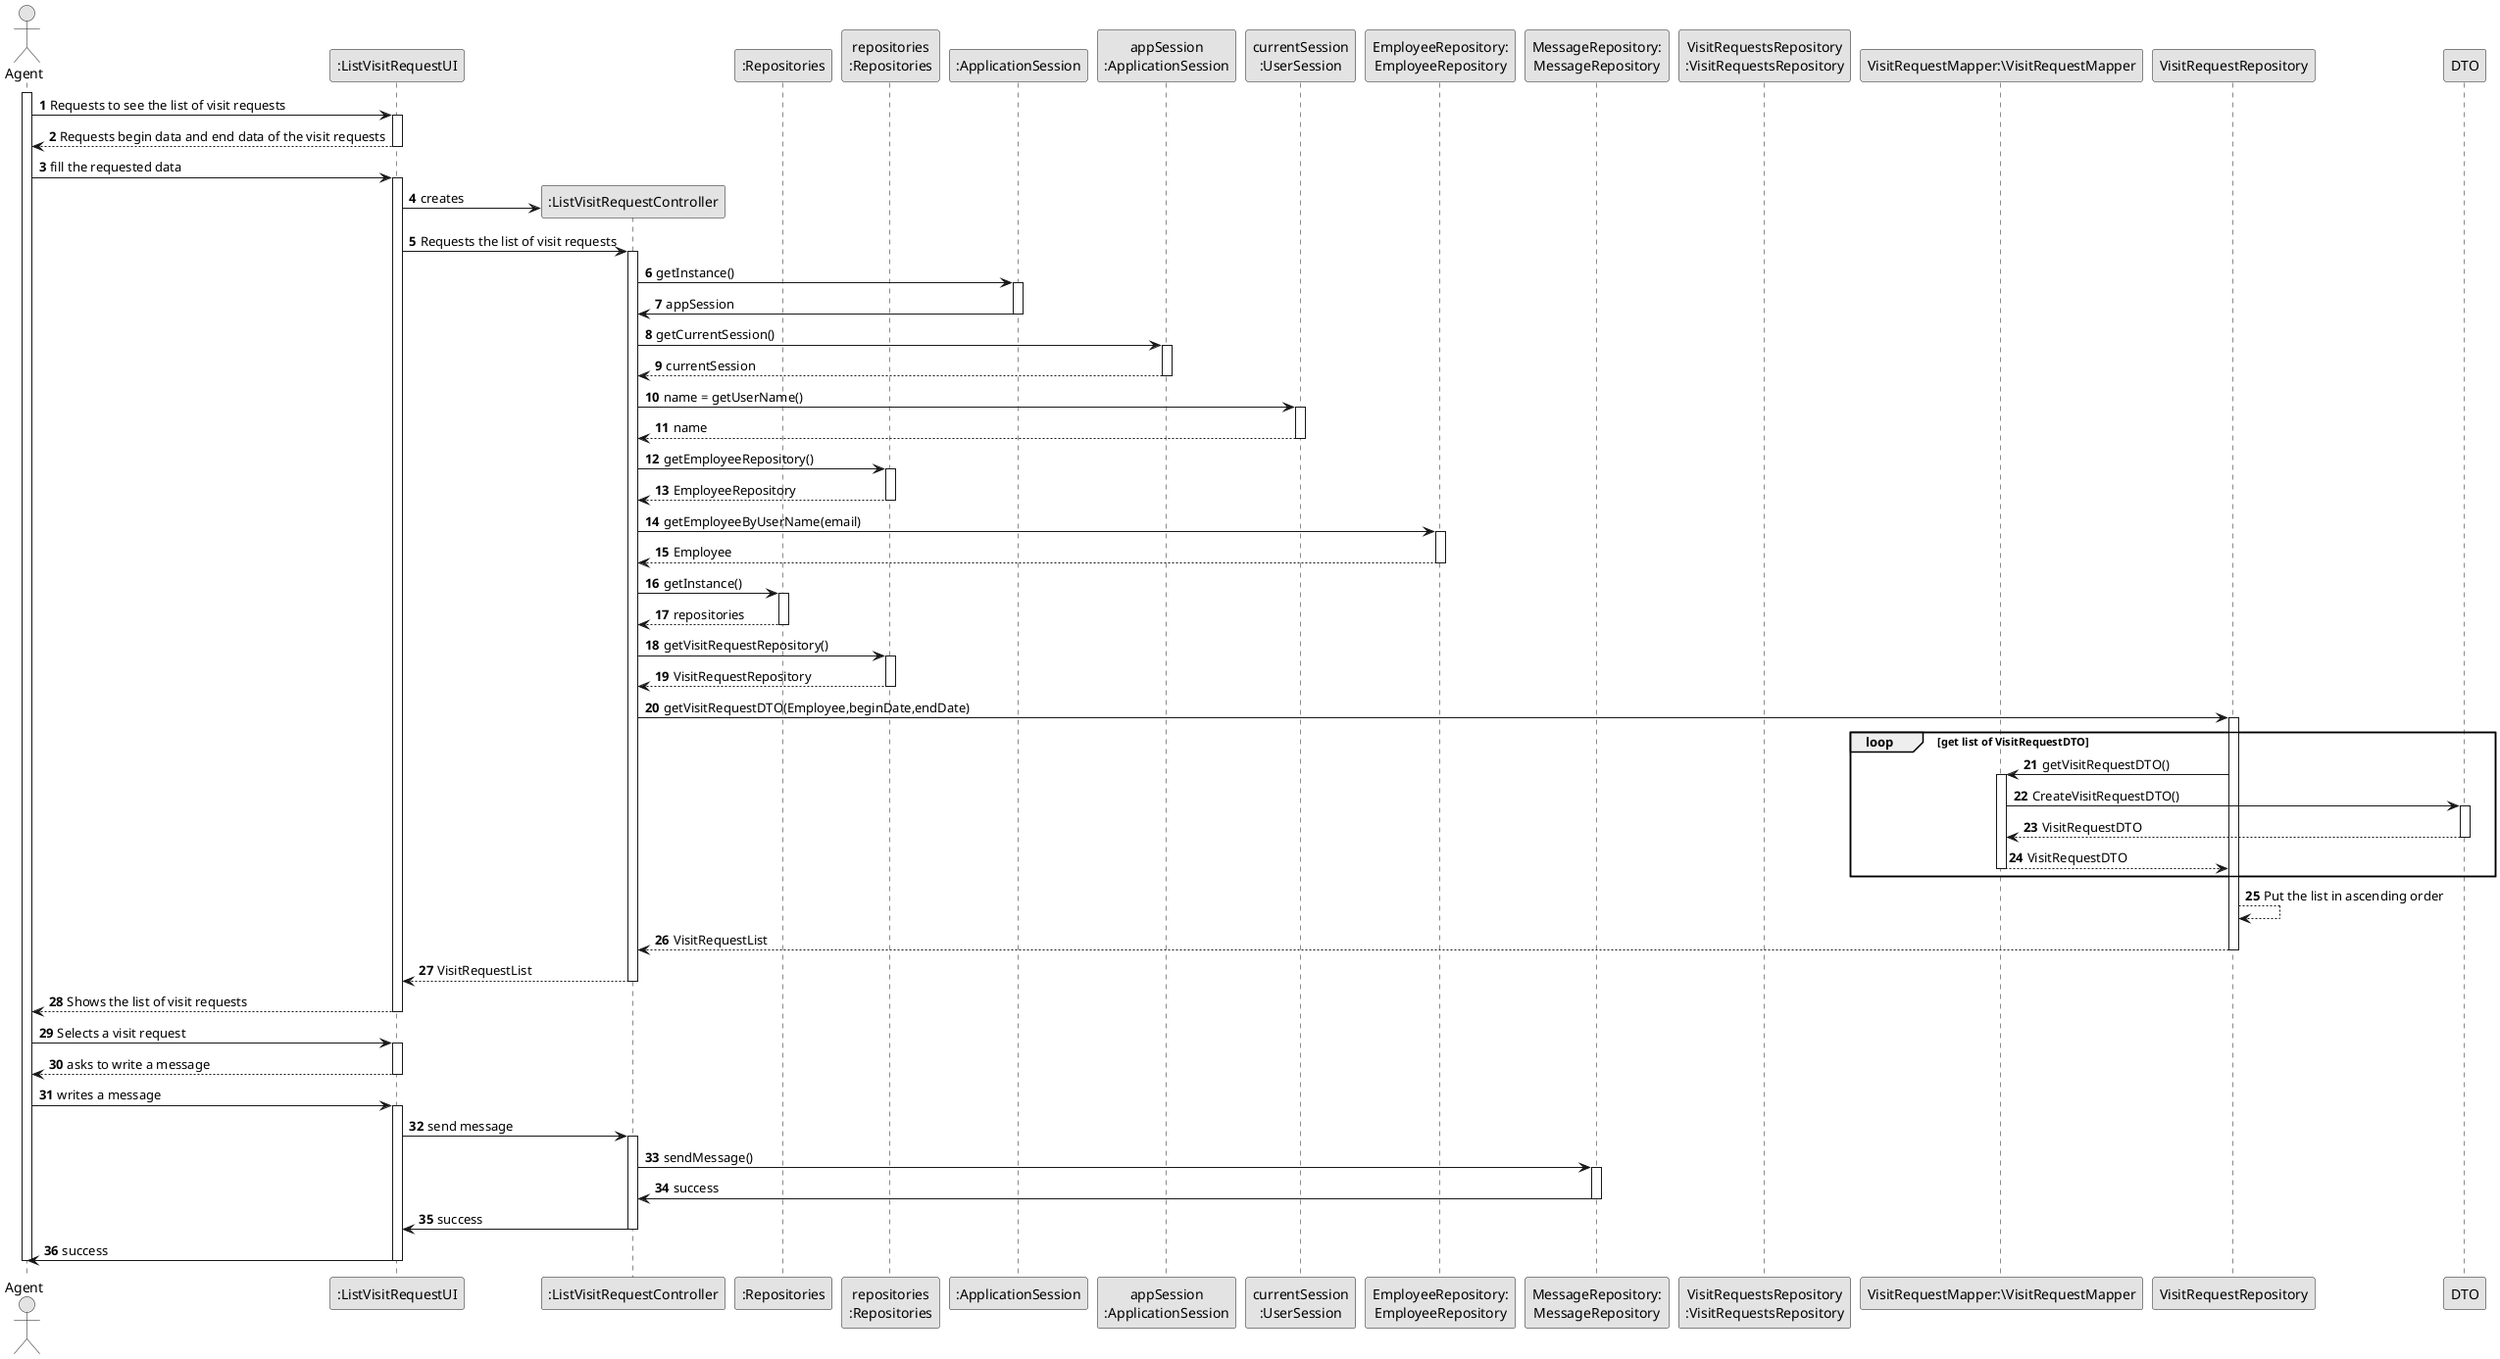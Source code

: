 @startuml
skinparam monochrome true
skinparam packageStyle rectangle
skinparam shadowing false

autonumber

'hide footbox
actor "Agent" as User
participant ":ListVisitRequestUI" as UI
participant ":ListVisitRequestController" as CTRL
participant ":Repositories" as RepositorySingleton
participant "repositories\n:Repositories" as PLAT
participant ":ApplicationSession" as _APP
participant "appSession\n:ApplicationSession" as APP
participant "currentSession\n:UserSession" as SESSAO
participant "EmployeeRepository:\nEmployeeRepository" as EmployeeRepository
participant "MessageRepository:\nMessageRepository" as MessageRepository

participant "VisitRequestsRepository\n:VisitRequestsRepository" as REPO
participant "VisitRequestMapper:\VisitRequestMapper" as Mapper

activate User

    User -> UI : Requests to see the list of visit requests

activate UI

    UI --> User :Requests begin data and end data of the visit requests
deactivate UI

        User -> UI : fill the requested data
        activate UI

                UI -> CTRL** : creates

                UI -> CTRL : Requests the list of visit requests
                activate CTRL
  CTRL -> _APP: getInstance()
        activate _APP
            _APP -> CTRL: appSession
        deactivate _APP

        CTRL -> APP: getCurrentSession()
        activate APP

            APP --> CTRL: currentSession
        deactivate APP

        CTRL -> SESSAO: name = getUserName()
        activate SESSAO

            SESSAO --> CTRL: name
        deactivate SESSAO

        CTRL -> PLAT: getEmployeeRepository()
        activate PLAT

            PLAT --> CTRL: EmployeeRepository
        deactivate PLAT

        CTRL -> EmployeeRepository: getEmployeeByUserName(email)
        activate EmployeeRepository

            EmployeeRepository --> CTRL : Employee

        deactivate EmployeeRepository


            CTRL -> RepositorySingleton : getInstance()
            activate RepositorySingleton

                RepositorySingleton --> CTRL: repositories
            deactivate RepositorySingleton

            CTRL -> PLAT : getVisitRequestRepository()
            activate PLAT

                PLAT --> CTRL: VisitRequestRepository
            deactivate PLAT

            CTRL -> VisitRequestRepository : getVisitRequestDTO(Employee,beginDate,endDate)
            loop get list of VisitRequestDTO
            activate VisitRequestRepository
              VisitRequestRepository->Mapper:getVisitRequestDTO()
            activate Mapper

            Mapper->DTO:CreateVisitRequestDTO()

            activate DTO
            DTO-->Mapper:VisitRequestDTO
            deactivate DTO
            Mapper-->VisitRequestRepository:VisitRequestDTO
            deactivate Mapper
            end
            VisitRequestRepository --> VisitRequestRepository : Put the list in ascending order
                VisitRequestRepository --> CTRL : VisitRequestList
            deactivate VisitRequestRepository

            CTRL --> UI : VisitRequestList

                    deactivate CTRL

                UI --> User : Shows the list of visit requests
                deactivate UI
                User -> UI : Selects a visit request
                activate UI

                UI --> User : asks to write a message
                deactivate UI
                User -> UI : writes a message
                activate UI

                UI -> CTRL : send message
                activate CTRL

                CTRL -> MessageRepository : sendMessage()
                activate MessageRepository

                MessageRepository -> CTRL : success
                deactivate MessageRepository

                CTRL -> UI : success
                deactivate CTRL

                UI -> User : success
                deactivate UI
deactivate User

@enduml
